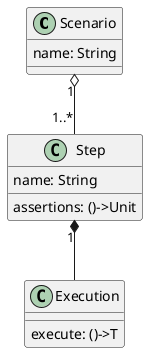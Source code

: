 @startuml

Scenario "1" o-- "1..*" Step

Step  "1" *-- Execution

Scenario : name: String
Step : name: String
Step : assertions: ()->Unit

Execution : execute: ()->T

@enduml